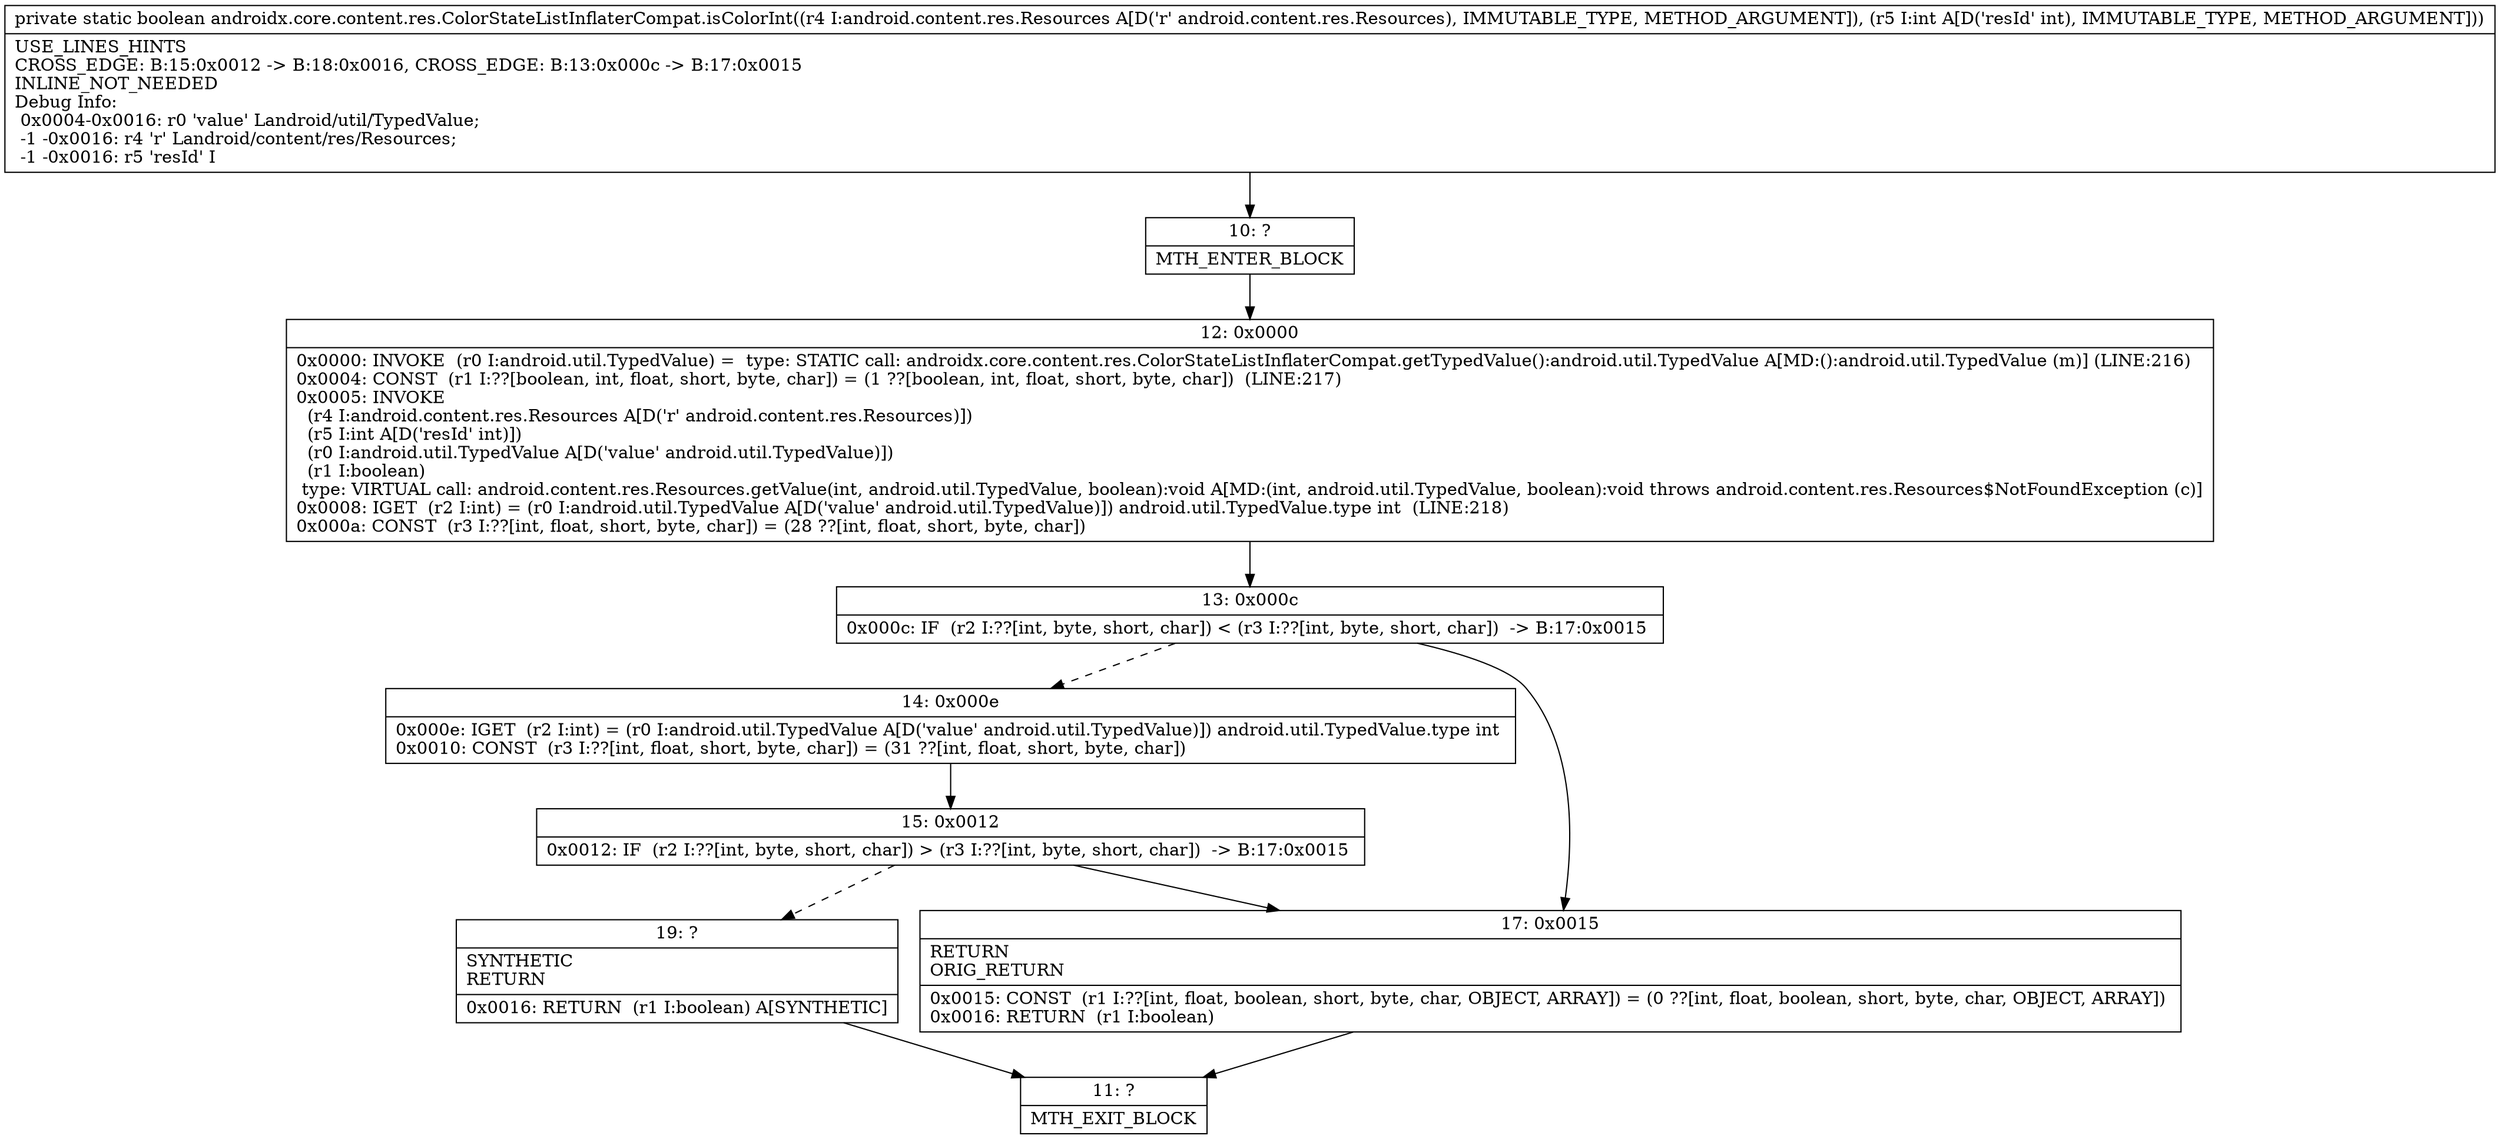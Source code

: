 digraph "CFG forandroidx.core.content.res.ColorStateListInflaterCompat.isColorInt(Landroid\/content\/res\/Resources;I)Z" {
Node_10 [shape=record,label="{10\:\ ?|MTH_ENTER_BLOCK\l}"];
Node_12 [shape=record,label="{12\:\ 0x0000|0x0000: INVOKE  (r0 I:android.util.TypedValue) =  type: STATIC call: androidx.core.content.res.ColorStateListInflaterCompat.getTypedValue():android.util.TypedValue A[MD:():android.util.TypedValue (m)] (LINE:216)\l0x0004: CONST  (r1 I:??[boolean, int, float, short, byte, char]) = (1 ??[boolean, int, float, short, byte, char])  (LINE:217)\l0x0005: INVOKE  \l  (r4 I:android.content.res.Resources A[D('r' android.content.res.Resources)])\l  (r5 I:int A[D('resId' int)])\l  (r0 I:android.util.TypedValue A[D('value' android.util.TypedValue)])\l  (r1 I:boolean)\l type: VIRTUAL call: android.content.res.Resources.getValue(int, android.util.TypedValue, boolean):void A[MD:(int, android.util.TypedValue, boolean):void throws android.content.res.Resources$NotFoundException (c)]\l0x0008: IGET  (r2 I:int) = (r0 I:android.util.TypedValue A[D('value' android.util.TypedValue)]) android.util.TypedValue.type int  (LINE:218)\l0x000a: CONST  (r3 I:??[int, float, short, byte, char]) = (28 ??[int, float, short, byte, char]) \l}"];
Node_13 [shape=record,label="{13\:\ 0x000c|0x000c: IF  (r2 I:??[int, byte, short, char]) \< (r3 I:??[int, byte, short, char])  \-\> B:17:0x0015 \l}"];
Node_14 [shape=record,label="{14\:\ 0x000e|0x000e: IGET  (r2 I:int) = (r0 I:android.util.TypedValue A[D('value' android.util.TypedValue)]) android.util.TypedValue.type int \l0x0010: CONST  (r3 I:??[int, float, short, byte, char]) = (31 ??[int, float, short, byte, char]) \l}"];
Node_15 [shape=record,label="{15\:\ 0x0012|0x0012: IF  (r2 I:??[int, byte, short, char]) \> (r3 I:??[int, byte, short, char])  \-\> B:17:0x0015 \l}"];
Node_19 [shape=record,label="{19\:\ ?|SYNTHETIC\lRETURN\l|0x0016: RETURN  (r1 I:boolean) A[SYNTHETIC]\l}"];
Node_11 [shape=record,label="{11\:\ ?|MTH_EXIT_BLOCK\l}"];
Node_17 [shape=record,label="{17\:\ 0x0015|RETURN\lORIG_RETURN\l|0x0015: CONST  (r1 I:??[int, float, boolean, short, byte, char, OBJECT, ARRAY]) = (0 ??[int, float, boolean, short, byte, char, OBJECT, ARRAY]) \l0x0016: RETURN  (r1 I:boolean) \l}"];
MethodNode[shape=record,label="{private static boolean androidx.core.content.res.ColorStateListInflaterCompat.isColorInt((r4 I:android.content.res.Resources A[D('r' android.content.res.Resources), IMMUTABLE_TYPE, METHOD_ARGUMENT]), (r5 I:int A[D('resId' int), IMMUTABLE_TYPE, METHOD_ARGUMENT]))  | USE_LINES_HINTS\lCROSS_EDGE: B:15:0x0012 \-\> B:18:0x0016, CROSS_EDGE: B:13:0x000c \-\> B:17:0x0015\lINLINE_NOT_NEEDED\lDebug Info:\l  0x0004\-0x0016: r0 'value' Landroid\/util\/TypedValue;\l  \-1 \-0x0016: r4 'r' Landroid\/content\/res\/Resources;\l  \-1 \-0x0016: r5 'resId' I\l}"];
MethodNode -> Node_10;Node_10 -> Node_12;
Node_12 -> Node_13;
Node_13 -> Node_14[style=dashed];
Node_13 -> Node_17;
Node_14 -> Node_15;
Node_15 -> Node_17;
Node_15 -> Node_19[style=dashed];
Node_19 -> Node_11;
Node_17 -> Node_11;
}

